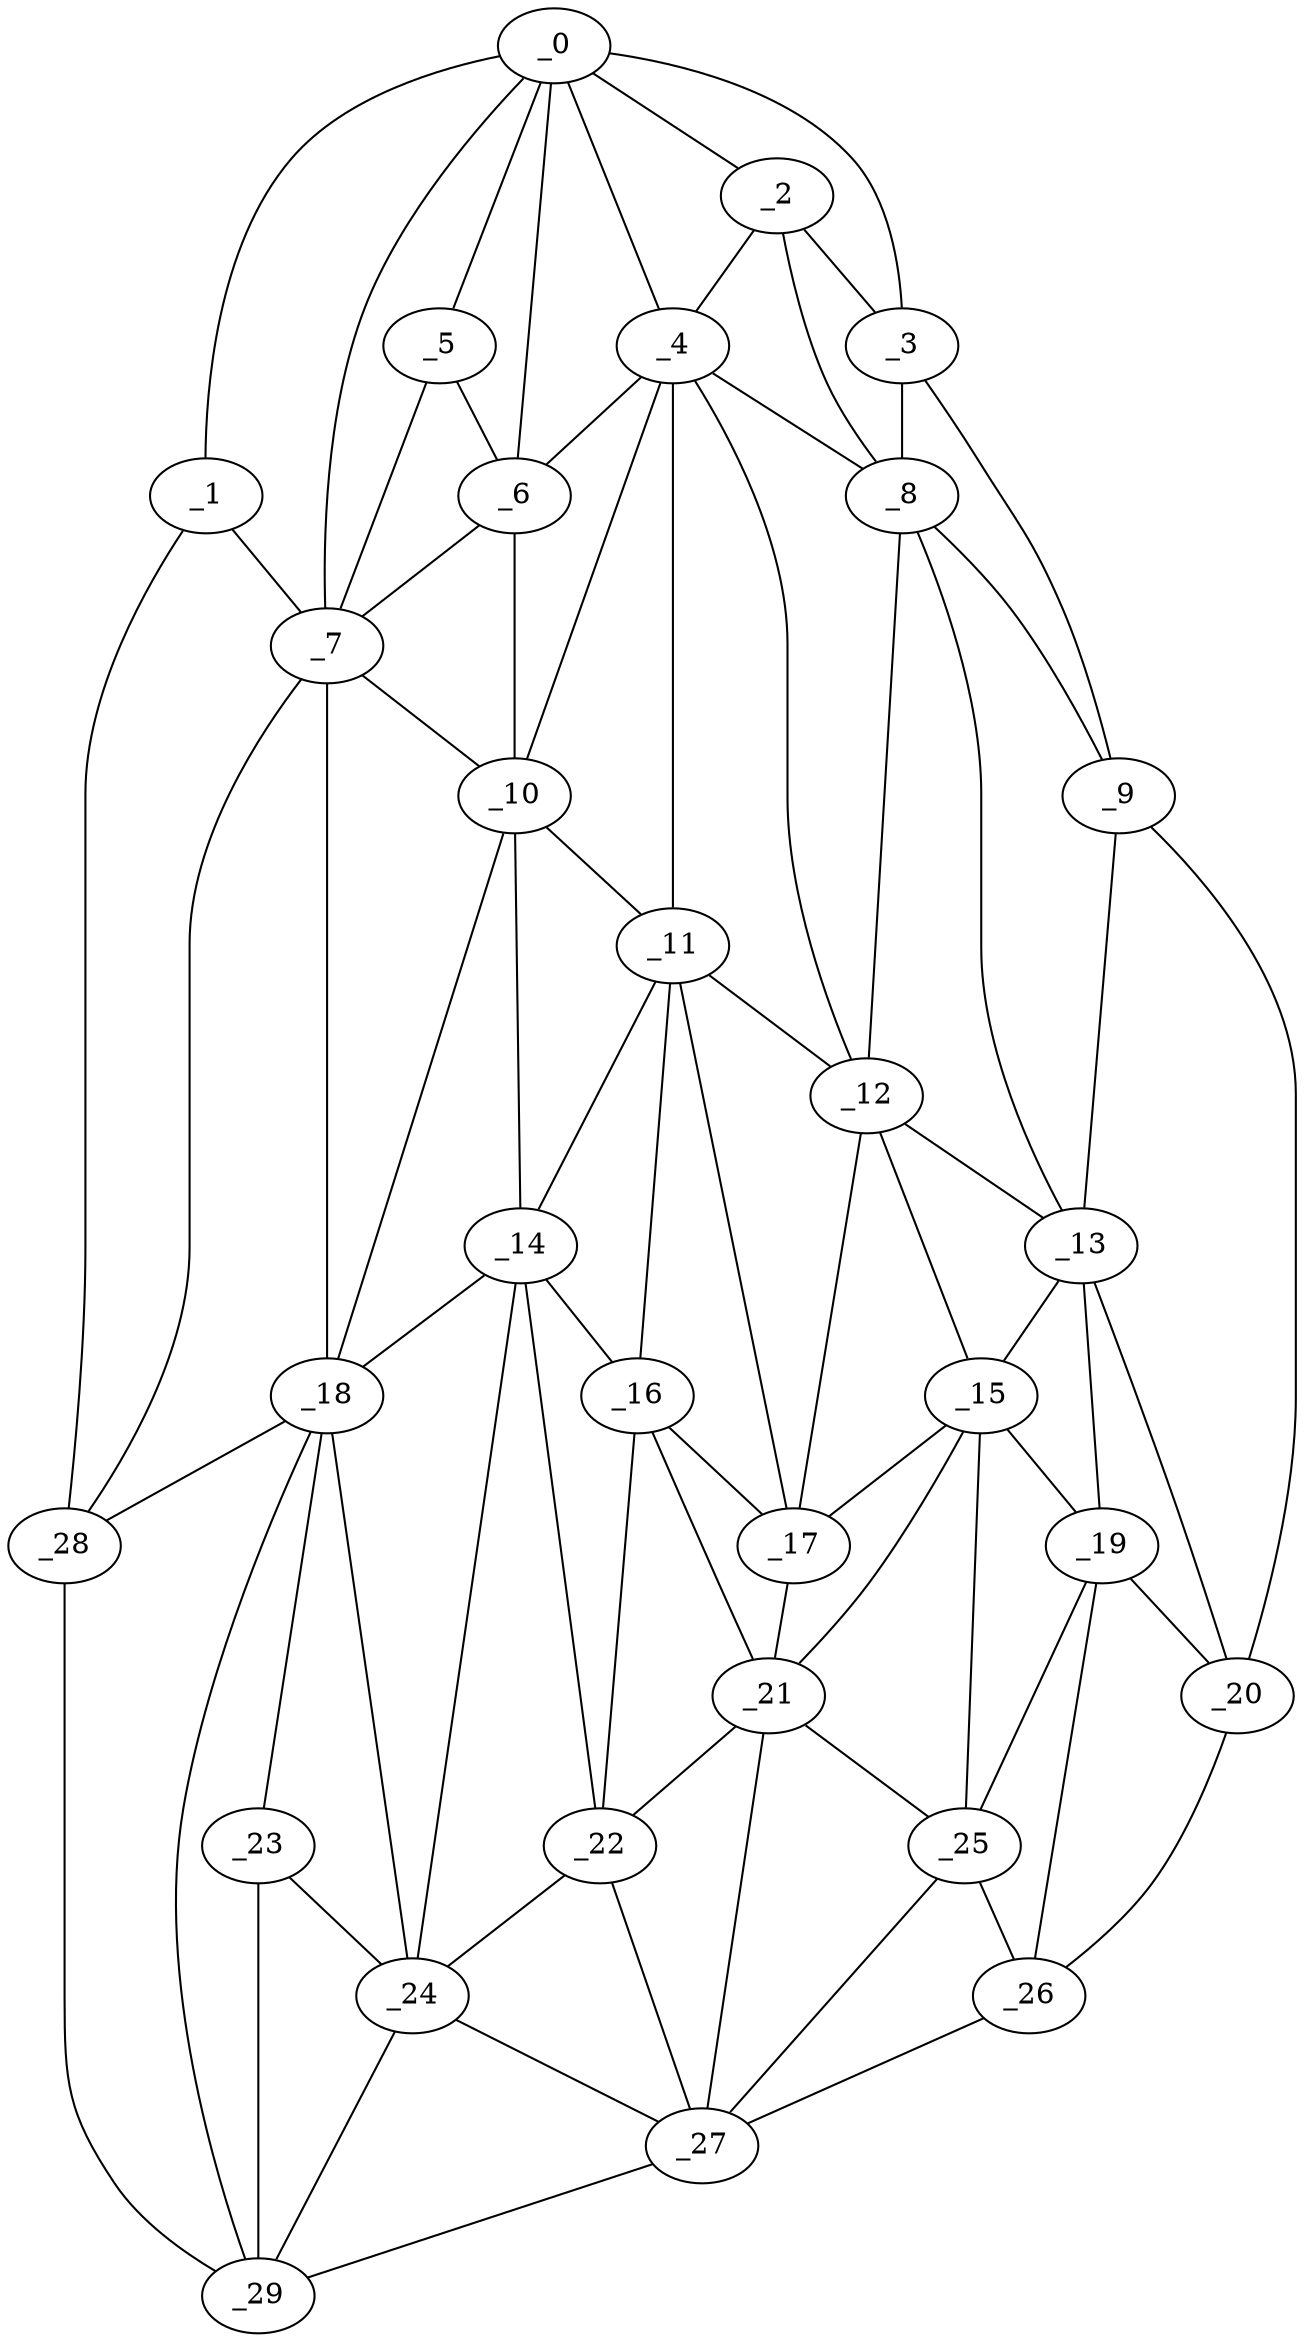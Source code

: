 graph "obj90__180.gxl" {
	_0	 [x=30,
		y=41];
	_1	 [x=32,
		y=3];
	_0 -- _1	 [valence=1];
	_2	 [x=32,
		y=115];
	_0 -- _2	 [valence=2];
	_3	 [x=32,
		y=123];
	_0 -- _3	 [valence=1];
	_4	 [x=40,
		y=96];
	_0 -- _4	 [valence=2];
	_5	 [x=46,
		y=50];
	_0 -- _5	 [valence=2];
	_6	 [x=46,
		y=53];
	_0 -- _6	 [valence=2];
	_7	 [x=55,
		y=50];
	_0 -- _7	 [valence=2];
	_1 -- _7	 [valence=1];
	_28	 [x=99,
		y=6];
	_1 -- _28	 [valence=1];
	_2 -- _3	 [valence=2];
	_2 -- _4	 [valence=2];
	_8	 [x=55,
		y=119];
	_2 -- _8	 [valence=2];
	_3 -- _8	 [valence=1];
	_9	 [x=55,
		y=125];
	_3 -- _9	 [valence=1];
	_4 -- _6	 [valence=2];
	_4 -- _8	 [valence=1];
	_10	 [x=57,
		y=55];
	_4 -- _10	 [valence=2];
	_11	 [x=64,
		y=91];
	_4 -- _11	 [valence=2];
	_12	 [x=65,
		y=100];
	_4 -- _12	 [valence=2];
	_5 -- _6	 [valence=1];
	_5 -- _7	 [valence=2];
	_6 -- _7	 [valence=2];
	_6 -- _10	 [valence=2];
	_7 -- _10	 [valence=1];
	_18	 [x=71,
		y=54];
	_7 -- _18	 [valence=2];
	_7 -- _28	 [valence=1];
	_8 -- _9	 [valence=1];
	_8 -- _12	 [valence=2];
	_13	 [x=67,
		y=114];
	_8 -- _13	 [valence=1];
	_9 -- _13	 [valence=2];
	_20	 [x=73,
		y=125];
	_9 -- _20	 [valence=1];
	_10 -- _11	 [valence=2];
	_14	 [x=69,
		y=84];
	_10 -- _14	 [valence=2];
	_10 -- _18	 [valence=1];
	_11 -- _12	 [valence=2];
	_11 -- _14	 [valence=2];
	_16	 [x=70,
		y=92];
	_11 -- _16	 [valence=2];
	_17	 [x=70,
		y=97];
	_11 -- _17	 [valence=2];
	_12 -- _13	 [valence=2];
	_15	 [x=69,
		y=104];
	_12 -- _15	 [valence=2];
	_12 -- _17	 [valence=2];
	_13 -- _15	 [valence=2];
	_19	 [x=73,
		y=119];
	_13 -- _19	 [valence=2];
	_13 -- _20	 [valence=1];
	_14 -- _16	 [valence=2];
	_14 -- _18	 [valence=2];
	_22	 [x=90,
		y=83];
	_14 -- _22	 [valence=1];
	_24	 [x=91,
		y=71];
	_14 -- _24	 [valence=1];
	_15 -- _17	 [valence=2];
	_15 -- _19	 [valence=2];
	_21	 [x=88,
		y=97];
	_15 -- _21	 [valence=2];
	_25	 [x=92,
		y=112];
	_15 -- _25	 [valence=2];
	_16 -- _17	 [valence=2];
	_16 -- _21	 [valence=2];
	_16 -- _22	 [valence=1];
	_17 -- _21	 [valence=1];
	_23	 [x=91,
		y=52];
	_18 -- _23	 [valence=1];
	_18 -- _24	 [valence=2];
	_18 -- _28	 [valence=2];
	_29	 [x=100,
		y=42];
	_18 -- _29	 [valence=1];
	_19 -- _20	 [valence=2];
	_19 -- _25	 [valence=2];
	_26	 [x=96,
		y=123];
	_19 -- _26	 [valence=1];
	_20 -- _26	 [valence=1];
	_21 -- _22	 [valence=1];
	_21 -- _25	 [valence=2];
	_27	 [x=97,
		y=115];
	_21 -- _27	 [valence=2];
	_22 -- _24	 [valence=2];
	_22 -- _27	 [valence=2];
	_23 -- _24	 [valence=2];
	_23 -- _29	 [valence=2];
	_24 -- _27	 [valence=1];
	_24 -- _29	 [valence=2];
	_25 -- _26	 [valence=2];
	_25 -- _27	 [valence=1];
	_26 -- _27	 [valence=1];
	_27 -- _29	 [valence=1];
	_28 -- _29	 [valence=1];
}
